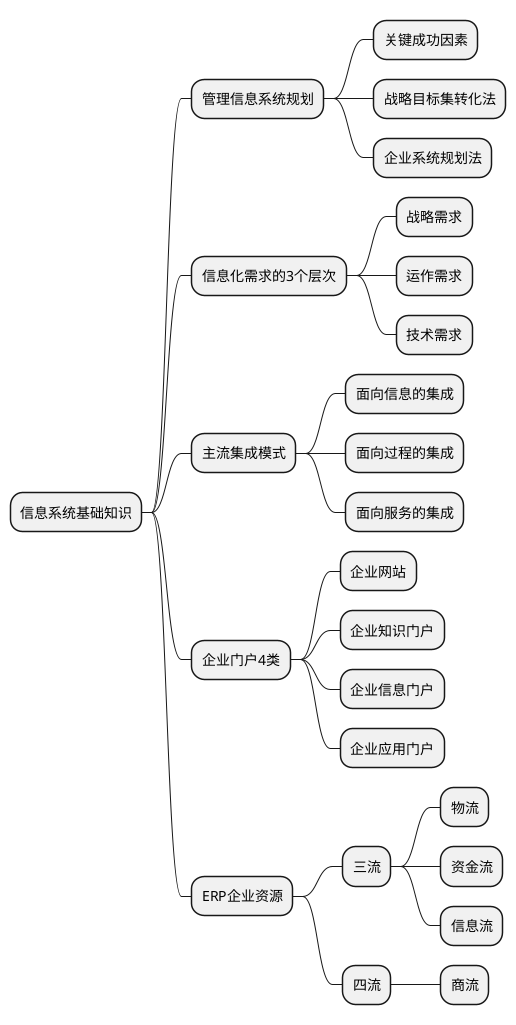 @startmindmap
* 信息系统基础知识
** 管理信息系统规划
*** 关键成功因素
*** 战略目标集转化法
*** 企业系统规划法
** 信息化需求的3个层次
*** 战略需求
*** 运作需求
*** 技术需求
** 主流集成模式
*** 面向信息的集成
*** 面向过程的集成
*** 面向服务的集成
** 企业门户4类
*** 企业网站
*** 企业知识门户
*** 企业信息门户
*** 企业应用门户
** ERP企业资源
*** 三流
**** 物流
**** 资金流
**** 信息流
*** 四流
**** 商流
@endmindmap